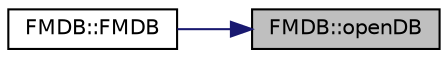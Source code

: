 digraph "FMDB::openDB"
{
 // INTERACTIVE_SVG=YES
 // LATEX_PDF_SIZE
  edge [fontname="Helvetica",fontsize="10",labelfontname="Helvetica",labelfontsize="10"];
  node [fontname="Helvetica",fontsize="10",shape=record];
  rankdir="RL";
  Node52 [label="FMDB::openDB",height=0.2,width=0.4,color="black", fillcolor="grey75", style="filled", fontcolor="black",tooltip=" "];
  Node52 -> Node53 [dir="back",color="midnightblue",fontsize="10",style="solid",fontname="Helvetica"];
  Node53 [label="FMDB::FMDB",height=0.2,width=0.4,color="black", fillcolor="white", style="filled",URL="$class_f_m_d_b.html#a834a91c83d4eba93d6ef4143a40c2a33",tooltip=" "];
}
